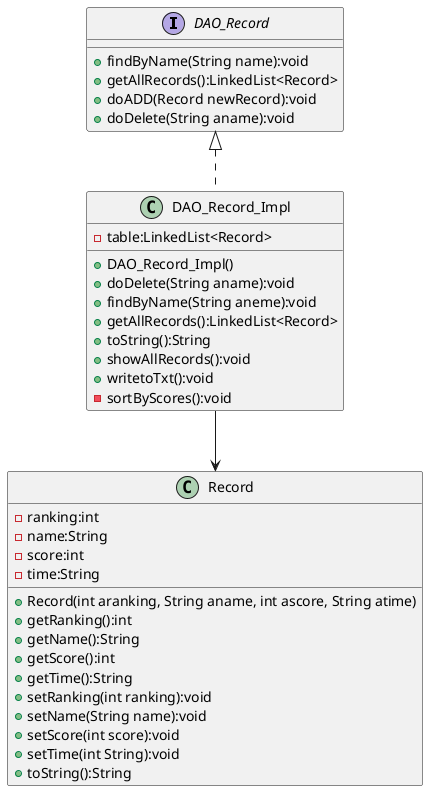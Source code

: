 @startuml newuml
interface DAO_Record{
    + findByName(String name):void
    + getAllRecords():LinkedList<Record>
    + doADD(Record newRecord):void
    + doDelete(String aname):void
}

class DAO_Record_Impl{
    - table:LinkedList<Record>

    + DAO_Record_Impl()
    + doDelete(String aname):void
    + findByName(String aneme):void
    + getAllRecords():LinkedList<Record>
    + toString():String
    + showAllRecords():void
    + writetoTxt():void
    - sortByScores():void
}

class Record{
    - ranking:int
    - name:String
    - score:int
    - time:String

    + Record(int aranking, String aname, int ascore, String atime)
    + getRanking():int
    + getName():String
    + getScore():int
    + getTime():String
    + setRanking(int ranking):void
    + setName(String name):void
    + setScore(int score):void
    + setTime(int String):void
    + toString():String
}

DAO_Record <|.. DAO_Record_Impl
DAO_Record_Impl --> Record

@enduml
